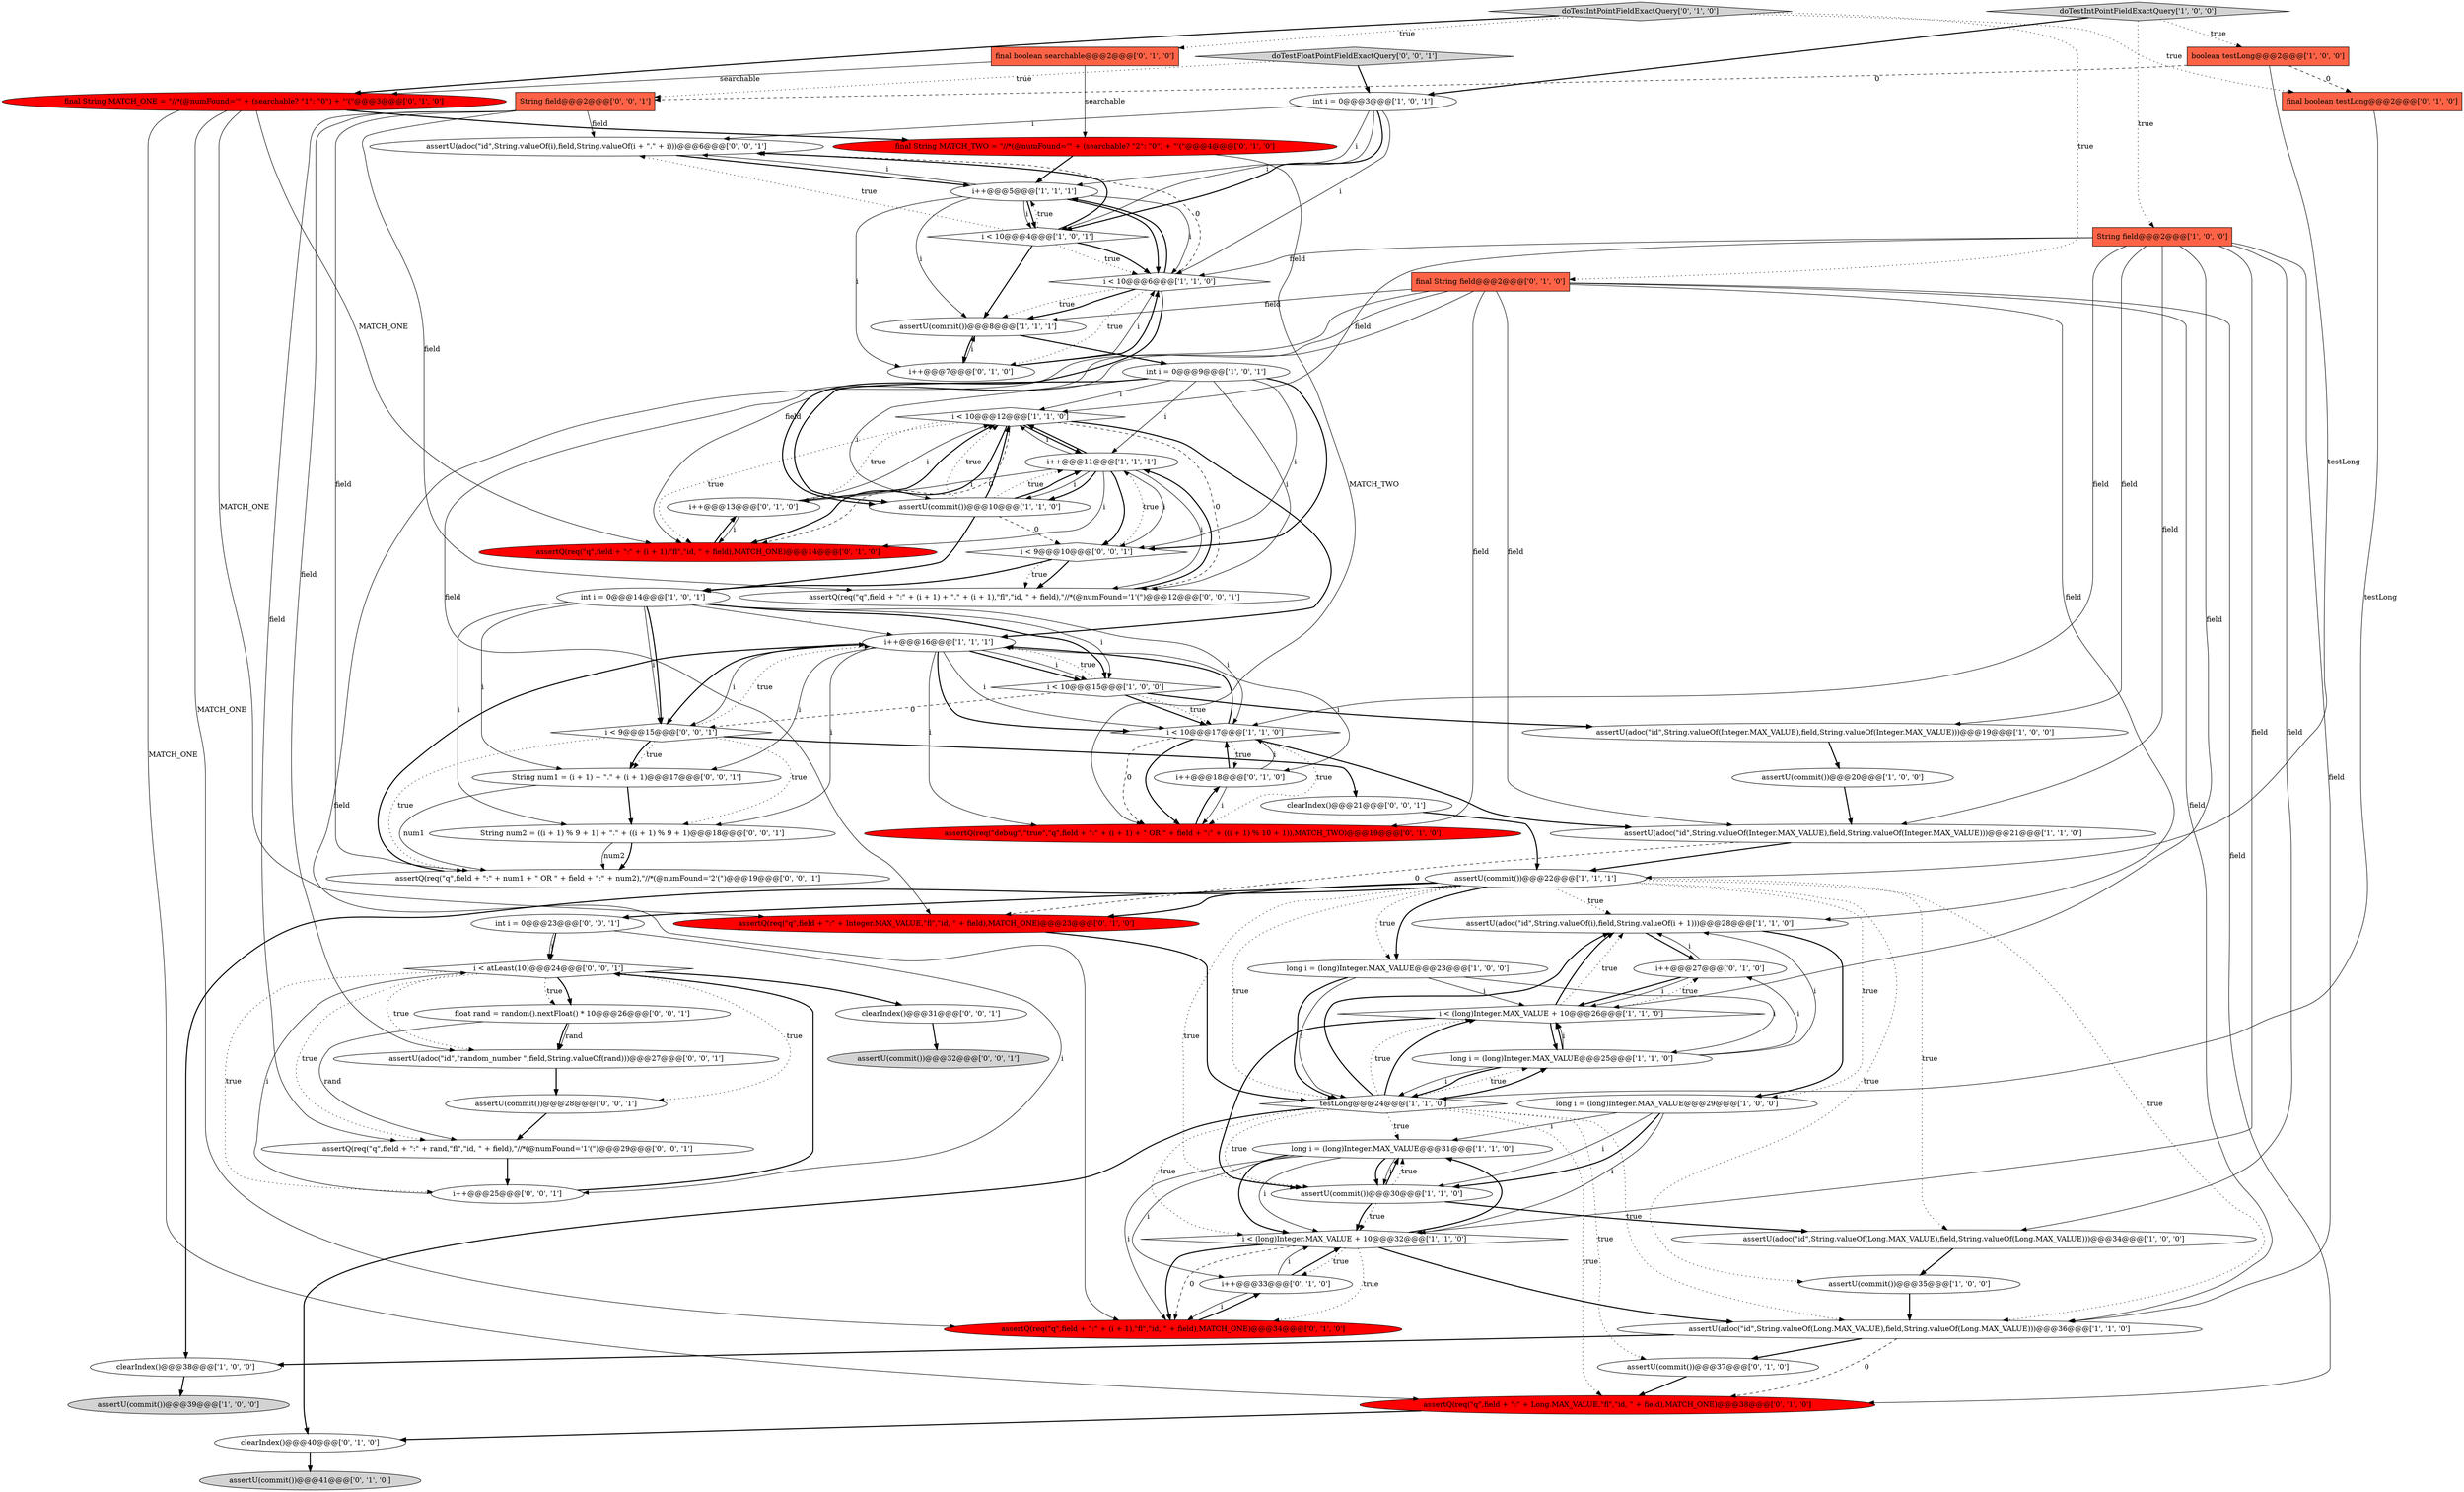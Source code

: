 digraph {
25 [style = filled, label = "i++@@@16@@@['1', '1', '1']", fillcolor = white, shape = ellipse image = "AAA0AAABBB1BBB"];
19 [style = filled, label = "String field@@@2@@@['1', '0', '0']", fillcolor = tomato, shape = box image = "AAA0AAABBB1BBB"];
11 [style = filled, label = "assertU(adoc(\"id\",String.valueOf(i),field,String.valueOf(i + 1)))@@@28@@@['1', '1', '0']", fillcolor = white, shape = ellipse image = "AAA0AAABBB1BBB"];
35 [style = filled, label = "i++@@@27@@@['0', '1', '0']", fillcolor = white, shape = ellipse image = "AAA0AAABBB2BBB"];
41 [style = filled, label = "final String MATCH_TWO = \"//*(@numFound='\" + (searchable? \"2\": \"0\") + \"'(\"@@@4@@@['0', '1', '0']", fillcolor = red, shape = ellipse image = "AAA1AAABBB2BBB"];
48 [style = filled, label = "assertQ(req(\"q\",field + \":\" + Integer.MAX_VALUE,\"fl\",\"id, \" + field),MATCH_ONE)@@@23@@@['0', '1', '0']", fillcolor = red, shape = ellipse image = "AAA1AAABBB2BBB"];
27 [style = filled, label = "i < 10@@@15@@@['1', '0', '0']", fillcolor = white, shape = diamond image = "AAA0AAABBB1BBB"];
16 [style = filled, label = "i < 10@@@6@@@['1', '1', '0']", fillcolor = white, shape = diamond image = "AAA0AAABBB1BBB"];
12 [style = filled, label = "long i = (long)Integer.MAX_VALUE@@@31@@@['1', '1', '0']", fillcolor = white, shape = ellipse image = "AAA0AAABBB1BBB"];
3 [style = filled, label = "i < 10@@@12@@@['1', '1', '0']", fillcolor = white, shape = diamond image = "AAA0AAABBB1BBB"];
15 [style = filled, label = "i < 10@@@4@@@['1', '0', '1']", fillcolor = white, shape = diamond image = "AAA0AAABBB1BBB"];
58 [style = filled, label = "String num2 = ((i + 1) % 9 + 1) + \".\" + ((i + 1) % 9 + 1)@@@18@@@['0', '0', '1']", fillcolor = white, shape = ellipse image = "AAA0AAABBB3BBB"];
28 [style = filled, label = "assertU(adoc(\"id\",String.valueOf(Integer.MAX_VALUE),field,String.valueOf(Integer.MAX_VALUE)))@@@21@@@['1', '1', '0']", fillcolor = white, shape = ellipse image = "AAA0AAABBB1BBB"];
61 [style = filled, label = "clearIndex()@@@31@@@['0', '0', '1']", fillcolor = white, shape = ellipse image = "AAA0AAABBB3BBB"];
40 [style = filled, label = "i++@@@13@@@['0', '1', '0']", fillcolor = white, shape = ellipse image = "AAA0AAABBB2BBB"];
0 [style = filled, label = "clearIndex()@@@38@@@['1', '0', '0']", fillcolor = white, shape = ellipse image = "AAA0AAABBB1BBB"];
36 [style = filled, label = "assertU(commit())@@@41@@@['0', '1', '0']", fillcolor = lightgray, shape = ellipse image = "AAA0AAABBB2BBB"];
59 [style = filled, label = "assertQ(req(\"q\",field + \":\" + num1 + \" OR \" + field + \":\" + num2),\"//*(@numFound='2'(\")@@@19@@@['0', '0', '1']", fillcolor = white, shape = ellipse image = "AAA0AAABBB3BBB"];
70 [style = filled, label = "int i = 0@@@23@@@['0', '0', '1']", fillcolor = white, shape = ellipse image = "AAA0AAABBB3BBB"];
66 [style = filled, label = "assertU(commit())@@@28@@@['0', '0', '1']", fillcolor = white, shape = ellipse image = "AAA0AAABBB3BBB"];
44 [style = filled, label = "final boolean searchable@@@2@@@['0', '1', '0']", fillcolor = tomato, shape = box image = "AAA0AAABBB2BBB"];
34 [style = filled, label = "final String MATCH_ONE = \"//*(@numFound='\" + (searchable? \"1\": \"0\") + \"'(\"@@@3@@@['0', '1', '0']", fillcolor = red, shape = ellipse image = "AAA1AAABBB2BBB"];
17 [style = filled, label = "assertU(adoc(\"id\",String.valueOf(Integer.MAX_VALUE),field,String.valueOf(Integer.MAX_VALUE)))@@@19@@@['1', '0', '0']", fillcolor = white, shape = ellipse image = "AAA0AAABBB1BBB"];
29 [style = filled, label = "i < (long)Integer.MAX_VALUE + 10@@@26@@@['1', '1', '0']", fillcolor = white, shape = diamond image = "AAA0AAABBB1BBB"];
39 [style = filled, label = "doTestIntPointFieldExactQuery['0', '1', '0']", fillcolor = lightgray, shape = diamond image = "AAA0AAABBB2BBB"];
49 [style = filled, label = "final boolean testLong@@@2@@@['0', '1', '0']", fillcolor = tomato, shape = box image = "AAA1AAABBB2BBB"];
1 [style = filled, label = "assertU(commit())@@@39@@@['1', '0', '0']", fillcolor = lightgray, shape = ellipse image = "AAA0AAABBB1BBB"];
4 [style = filled, label = "assertU(commit())@@@30@@@['1', '1', '0']", fillcolor = white, shape = ellipse image = "AAA0AAABBB1BBB"];
13 [style = filled, label = "i < 10@@@17@@@['1', '1', '0']", fillcolor = white, shape = diamond image = "AAA0AAABBB1BBB"];
54 [style = filled, label = "String field@@@2@@@['0', '0', '1']", fillcolor = tomato, shape = box image = "AAA0AAABBB3BBB"];
63 [style = filled, label = "clearIndex()@@@21@@@['0', '0', '1']", fillcolor = white, shape = ellipse image = "AAA0AAABBB3BBB"];
6 [style = filled, label = "i++@@@11@@@['1', '1', '1']", fillcolor = white, shape = ellipse image = "AAA0AAABBB1BBB"];
21 [style = filled, label = "assertU(adoc(\"id\",String.valueOf(Long.MAX_VALUE),field,String.valueOf(Long.MAX_VALUE)))@@@34@@@['1', '0', '0']", fillcolor = white, shape = ellipse image = "AAA0AAABBB1BBB"];
71 [style = filled, label = "String num1 = (i + 1) + \".\" + (i + 1)@@@17@@@['0', '0', '1']", fillcolor = white, shape = ellipse image = "AAA0AAABBB3BBB"];
31 [style = filled, label = "assertU(adoc(\"id\",String.valueOf(Long.MAX_VALUE),field,String.valueOf(Long.MAX_VALUE)))@@@36@@@['1', '1', '0']", fillcolor = white, shape = ellipse image = "AAA0AAABBB1BBB"];
53 [style = filled, label = "assertU(commit())@@@32@@@['0', '0', '1']", fillcolor = lightgray, shape = ellipse image = "AAA0AAABBB3BBB"];
60 [style = filled, label = "i < 9@@@10@@@['0', '0', '1']", fillcolor = white, shape = diamond image = "AAA0AAABBB3BBB"];
14 [style = filled, label = "doTestIntPointFieldExactQuery['1', '0', '0']", fillcolor = lightgray, shape = diamond image = "AAA0AAABBB1BBB"];
67 [style = filled, label = "assertQ(req(\"q\",field + \":\" + rand,\"fl\",\"id, \" + field),\"//*(@numFound='1'(\")@@@29@@@['0', '0', '1']", fillcolor = white, shape = ellipse image = "AAA0AAABBB3BBB"];
37 [style = filled, label = "assertQ(req(\"q\",field + \":\" + (i + 1),\"fl\",\"id, \" + field),MATCH_ONE)@@@34@@@['0', '1', '0']", fillcolor = red, shape = ellipse image = "AAA1AAABBB2BBB"];
22 [style = filled, label = "i < (long)Integer.MAX_VALUE + 10@@@32@@@['1', '1', '0']", fillcolor = white, shape = diamond image = "AAA0AAABBB1BBB"];
30 [style = filled, label = "int i = 0@@@9@@@['1', '0', '1']", fillcolor = white, shape = ellipse image = "AAA0AAABBB1BBB"];
20 [style = filled, label = "assertU(commit())@@@22@@@['1', '1', '1']", fillcolor = white, shape = ellipse image = "AAA0AAABBB1BBB"];
50 [style = filled, label = "assertQ(req(\"q\",field + \":\" + Long.MAX_VALUE,\"fl\",\"id, \" + field),MATCH_ONE)@@@38@@@['0', '1', '0']", fillcolor = red, shape = ellipse image = "AAA1AAABBB2BBB"];
42 [style = filled, label = "assertQ(req(\"debug\",\"true\",\"q\",field + \":\" + (i + 1) + \" OR \" + field + \":\" + ((i + 1) % 10 + 1)),MATCH_TWO)@@@19@@@['0', '1', '0']", fillcolor = red, shape = ellipse image = "AAA1AAABBB2BBB"];
32 [style = filled, label = "assertU(commit())@@@8@@@['1', '1', '1']", fillcolor = white, shape = ellipse image = "AAA0AAABBB1BBB"];
64 [style = filled, label = "doTestFloatPointFieldExactQuery['0', '0', '1']", fillcolor = lightgray, shape = diamond image = "AAA0AAABBB3BBB"];
45 [style = filled, label = "i++@@@7@@@['0', '1', '0']", fillcolor = white, shape = ellipse image = "AAA0AAABBB2BBB"];
47 [style = filled, label = "i++@@@18@@@['0', '1', '0']", fillcolor = white, shape = ellipse image = "AAA0AAABBB2BBB"];
26 [style = filled, label = "assertU(commit())@@@35@@@['1', '0', '0']", fillcolor = white, shape = ellipse image = "AAA0AAABBB1BBB"];
52 [style = filled, label = "assertU(commit())@@@37@@@['0', '1', '0']", fillcolor = white, shape = ellipse image = "AAA0AAABBB2BBB"];
5 [style = filled, label = "assertU(commit())@@@10@@@['1', '1', '0']", fillcolor = white, shape = ellipse image = "AAA0AAABBB1BBB"];
55 [style = filled, label = "assertU(adoc(\"id\",String.valueOf(i),field,String.valueOf(i + \".\" + i)))@@@6@@@['0', '0', '1']", fillcolor = white, shape = ellipse image = "AAA0AAABBB3BBB"];
65 [style = filled, label = "i < 9@@@15@@@['0', '0', '1']", fillcolor = white, shape = diamond image = "AAA0AAABBB3BBB"];
62 [style = filled, label = "assertU(adoc(\"id\",\"random_number \",field,String.valueOf(rand)))@@@27@@@['0', '0', '1']", fillcolor = white, shape = ellipse image = "AAA0AAABBB3BBB"];
56 [style = filled, label = "i < atLeast(10)@@@24@@@['0', '0', '1']", fillcolor = white, shape = diamond image = "AAA0AAABBB3BBB"];
46 [style = filled, label = "assertQ(req(\"q\",field + \":\" + (i + 1),\"fl\",\"id, \" + field),MATCH_ONE)@@@14@@@['0', '1', '0']", fillcolor = red, shape = ellipse image = "AAA1AAABBB2BBB"];
68 [style = filled, label = "assertQ(req(\"q\",field + \":\" + (i + 1) + \".\" + (i + 1),\"fl\",\"id, \" + field),\"//*(@numFound='1'(\")@@@12@@@['0', '0', '1']", fillcolor = white, shape = ellipse image = "AAA0AAABBB3BBB"];
9 [style = filled, label = "int i = 0@@@14@@@['1', '0', '1']", fillcolor = white, shape = ellipse image = "AAA0AAABBB1BBB"];
43 [style = filled, label = "final String field@@@2@@@['0', '1', '0']", fillcolor = tomato, shape = box image = "AAA0AAABBB2BBB"];
33 [style = filled, label = "assertU(commit())@@@20@@@['1', '0', '0']", fillcolor = white, shape = ellipse image = "AAA0AAABBB1BBB"];
57 [style = filled, label = "i++@@@25@@@['0', '0', '1']", fillcolor = white, shape = ellipse image = "AAA0AAABBB3BBB"];
10 [style = filled, label = "long i = (long)Integer.MAX_VALUE@@@25@@@['1', '1', '0']", fillcolor = white, shape = ellipse image = "AAA0AAABBB1BBB"];
69 [style = filled, label = "float rand = random().nextFloat() * 10@@@26@@@['0', '0', '1']", fillcolor = white, shape = ellipse image = "AAA0AAABBB3BBB"];
8 [style = filled, label = "int i = 0@@@3@@@['1', '0', '1']", fillcolor = white, shape = ellipse image = "AAA0AAABBB1BBB"];
23 [style = filled, label = "boolean testLong@@@2@@@['1', '0', '0']", fillcolor = tomato, shape = box image = "AAA1AAABBB1BBB"];
2 [style = filled, label = "long i = (long)Integer.MAX_VALUE@@@23@@@['1', '0', '0']", fillcolor = white, shape = ellipse image = "AAA0AAABBB1BBB"];
24 [style = filled, label = "long i = (long)Integer.MAX_VALUE@@@29@@@['1', '0', '0']", fillcolor = white, shape = ellipse image = "AAA0AAABBB1BBB"];
51 [style = filled, label = "i++@@@33@@@['0', '1', '0']", fillcolor = white, shape = ellipse image = "AAA0AAABBB2BBB"];
7 [style = filled, label = "testLong@@@24@@@['1', '1', '0']", fillcolor = white, shape = diamond image = "AAA0AAABBB1BBB"];
18 [style = filled, label = "i++@@@5@@@['1', '1', '1']", fillcolor = white, shape = ellipse image = "AAA0AAABBB1BBB"];
38 [style = filled, label = "clearIndex()@@@40@@@['0', '1', '0']", fillcolor = white, shape = ellipse image = "AAA0AAABBB2BBB"];
5->3 [style = bold, label=""];
27->13 [style = bold, label=""];
6->3 [style = bold, label=""];
15->55 [style = bold, label=""];
60->9 [style = bold, label=""];
56->67 [style = dotted, label="true"];
14->19 [style = dotted, label="true"];
12->37 [style = solid, label="i"];
8->16 [style = solid, label="i"];
5->9 [style = bold, label=""];
20->11 [style = dotted, label="true"];
28->20 [style = bold, label=""];
8->15 [style = solid, label="i"];
22->37 [style = bold, label=""];
8->55 [style = solid, label="i"];
20->0 [style = bold, label=""];
20->70 [style = bold, label=""];
64->8 [style = bold, label=""];
63->20 [style = bold, label=""];
60->6 [style = dotted, label="true"];
41->42 [style = solid, label="MATCH_TWO"];
9->65 [style = bold, label=""];
23->49 [style = dashed, label="0"];
49->7 [style = solid, label="testLong"];
3->40 [style = dotted, label="true"];
24->22 [style = solid, label="i"];
9->71 [style = solid, label="i"];
65->71 [style = dotted, label="true"];
43->48 [style = solid, label="field"];
19->3 [style = solid, label="field"];
43->37 [style = solid, label="field"];
21->26 [style = bold, label=""];
44->34 [style = solid, label="searchable"];
19->28 [style = solid, label="field"];
71->58 [style = bold, label=""];
65->58 [style = dotted, label="true"];
51->22 [style = solid, label="i"];
45->16 [style = solid, label="i"];
20->31 [style = dotted, label="true"];
20->48 [style = bold, label=""];
27->17 [style = bold, label=""];
24->4 [style = solid, label="i"];
43->42 [style = solid, label="field"];
43->11 [style = solid, label="field"];
67->57 [style = bold, label=""];
16->32 [style = dotted, label="true"];
60->68 [style = bold, label=""];
58->59 [style = bold, label=""];
44->41 [style = solid, label="searchable"];
54->67 [style = solid, label="field"];
10->7 [style = solid, label="i"];
6->40 [style = solid, label="i"];
30->60 [style = bold, label=""];
12->22 [style = bold, label=""];
30->6 [style = solid, label="i"];
71->59 [style = solid, label="num1"];
7->29 [style = bold, label=""];
13->25 [style = bold, label=""];
13->42 [style = dashed, label="0"];
3->46 [style = bold, label=""];
69->67 [style = solid, label="rand"];
7->11 [style = bold, label=""];
7->10 [style = dotted, label="true"];
27->25 [style = dotted, label="true"];
20->24 [style = dotted, label="true"];
56->62 [style = dotted, label="true"];
6->5 [style = solid, label="i"];
66->67 [style = bold, label=""];
39->34 [style = bold, label=""];
33->28 [style = bold, label=""];
20->26 [style = dotted, label="true"];
15->18 [style = dotted, label="true"];
18->15 [style = bold, label=""];
47->42 [style = solid, label="i"];
4->21 [style = bold, label=""];
5->6 [style = dotted, label="true"];
16->32 [style = bold, label=""];
2->10 [style = solid, label="i"];
15->16 [style = dotted, label="true"];
6->68 [style = solid, label="i"];
54->59 [style = solid, label="field"];
5->3 [style = dotted, label="true"];
39->43 [style = dotted, label="true"];
10->7 [style = bold, label=""];
25->65 [style = solid, label="i"];
56->69 [style = bold, label=""];
7->52 [style = dotted, label="true"];
10->11 [style = solid, label="i"];
69->62 [style = bold, label=""];
7->12 [style = dotted, label="true"];
18->15 [style = solid, label="i"];
25->71 [style = solid, label="i"];
7->29 [style = dotted, label="true"];
25->27 [style = bold, label=""];
24->12 [style = solid, label="i"];
34->50 [style = solid, label="MATCH_ONE"];
22->37 [style = dashed, label="0"];
5->6 [style = bold, label=""];
40->3 [style = bold, label=""];
4->22 [style = dotted, label="true"];
39->44 [style = dotted, label="true"];
34->48 [style = solid, label="MATCH_ONE"];
56->69 [style = dotted, label="true"];
27->65 [style = dashed, label="0"];
47->13 [style = solid, label="i"];
43->28 [style = solid, label="field"];
14->8 [style = bold, label=""];
19->29 [style = solid, label="field"];
46->40 [style = bold, label=""];
68->6 [style = bold, label=""];
7->22 [style = dotted, label="true"];
25->65 [style = bold, label=""];
58->59 [style = solid, label="num2"];
4->22 [style = bold, label=""];
29->11 [style = bold, label=""];
6->60 [style = solid, label="i"];
25->58 [style = solid, label="i"];
3->46 [style = dashed, label="0"];
18->45 [style = solid, label="i"];
16->18 [style = bold, label=""];
70->56 [style = solid, label="i"];
8->15 [style = bold, label=""];
35->29 [style = bold, label=""];
13->42 [style = bold, label=""];
59->25 [style = bold, label=""];
18->32 [style = solid, label="i"];
30->68 [style = solid, label="i"];
65->25 [style = dotted, label="true"];
43->32 [style = solid, label="field"];
65->59 [style = dotted, label="true"];
10->35 [style = solid, label="i"];
18->16 [style = solid, label="i"];
40->46 [style = solid, label="i"];
31->0 [style = bold, label=""];
31->52 [style = bold, label=""];
55->18 [style = bold, label=""];
7->50 [style = dotted, label="true"];
39->49 [style = dotted, label="true"];
42->47 [style = bold, label=""];
43->31 [style = solid, label="field"];
34->46 [style = solid, label="MATCH_ONE"];
43->46 [style = solid, label="field"];
3->6 [style = bold, label=""];
45->16 [style = bold, label=""];
14->23 [style = dotted, label="true"];
7->31 [style = dotted, label="true"];
25->47 [style = solid, label="i"];
27->13 [style = dotted, label="true"];
22->37 [style = dotted, label="true"];
20->7 [style = dotted, label="true"];
62->66 [style = bold, label=""];
69->62 [style = solid, label="rand"];
43->50 [style = solid, label="field"];
32->30 [style = bold, label=""];
11->24 [style = bold, label=""];
47->13 [style = bold, label=""];
65->71 [style = bold, label=""];
5->60 [style = dashed, label="0"];
40->3 [style = solid, label="i"];
19->22 [style = solid, label="field"];
9->27 [style = bold, label=""];
19->31 [style = solid, label="field"];
6->5 [style = bold, label=""];
26->31 [style = bold, label=""];
30->5 [style = bold, label=""];
54->55 [style = solid, label="field"];
23->20 [style = solid, label="testLong"];
70->57 [style = solid, label="i"];
0->1 [style = bold, label=""];
20->4 [style = dotted, label="true"];
3->46 [style = dotted, label="true"];
35->29 [style = solid, label="i"];
56->57 [style = dotted, label="true"];
16->5 [style = bold, label=""];
19->16 [style = solid, label="field"];
6->46 [style = solid, label="i"];
29->10 [style = bold, label=""];
57->56 [style = solid, label="i"];
48->7 [style = bold, label=""];
4->12 [style = bold, label=""];
52->50 [style = bold, label=""];
70->56 [style = bold, label=""];
18->55 [style = solid, label="i"];
4->12 [style = dotted, label="true"];
41->18 [style = bold, label=""];
65->63 [style = bold, label=""];
6->3 [style = solid, label="i"];
2->29 [style = solid, label="i"];
30->5 [style = solid, label="i"];
29->11 [style = dotted, label="true"];
2->7 [style = solid, label="i"];
54->62 [style = solid, label="field"];
12->51 [style = solid, label="i"];
18->16 [style = bold, label=""];
32->45 [style = bold, label=""];
30->60 [style = solid, label="i"];
29->4 [style = bold, label=""];
7->10 [style = bold, label=""];
25->13 [style = bold, label=""];
3->25 [style = bold, label=""];
8->18 [style = solid, label="i"];
34->37 [style = solid, label="MATCH_ONE"];
37->51 [style = bold, label=""];
31->50 [style = dashed, label="0"];
12->22 [style = solid, label="i"];
22->31 [style = bold, label=""];
9->65 [style = solid, label="i"];
19->17 [style = solid, label="field"];
38->36 [style = bold, label=""];
13->42 [style = dotted, label="true"];
60->68 [style = dotted, label="true"];
17->33 [style = bold, label=""];
34->41 [style = bold, label=""];
56->61 [style = bold, label=""];
20->21 [style = dotted, label="true"];
56->66 [style = dotted, label="true"];
54->68 [style = solid, label="field"];
15->16 [style = bold, label=""];
9->25 [style = solid, label="i"];
9->58 [style = solid, label="i"];
11->35 [style = bold, label=""];
16->45 [style = dotted, label="true"];
20->2 [style = bold, label=""];
25->42 [style = solid, label="i"];
57->56 [style = bold, label=""];
23->54 [style = dashed, label="0"];
7->38 [style = bold, label=""];
3->68 [style = dashed, label="0"];
9->13 [style = solid, label="i"];
24->4 [style = bold, label=""];
6->60 [style = bold, label=""];
61->53 [style = bold, label=""];
28->48 [style = dashed, label="0"];
50->38 [style = bold, label=""];
12->4 [style = bold, label=""];
25->27 [style = solid, label="i"];
10->29 [style = bold, label=""];
22->12 [style = bold, label=""];
51->22 [style = bold, label=""];
12->4 [style = solid, label="i"];
10->29 [style = solid, label="i"];
51->37 [style = solid, label="i"];
7->4 [style = dotted, label="true"];
35->11 [style = solid, label="i"];
45->32 [style = solid, label="i"];
20->2 [style = dotted, label="true"];
15->55 [style = dotted, label="true"];
19->21 [style = solid, label="field"];
9->27 [style = solid, label="i"];
2->7 [style = bold, label=""];
30->3 [style = solid, label="i"];
13->47 [style = dotted, label="true"];
16->55 [style = dashed, label="0"];
15->32 [style = bold, label=""];
19->13 [style = solid, label="field"];
64->54 [style = dotted, label="true"];
29->35 [style = dotted, label="true"];
22->51 [style = dotted, label="true"];
13->28 [style = bold, label=""];
25->13 [style = solid, label="i"];
}
